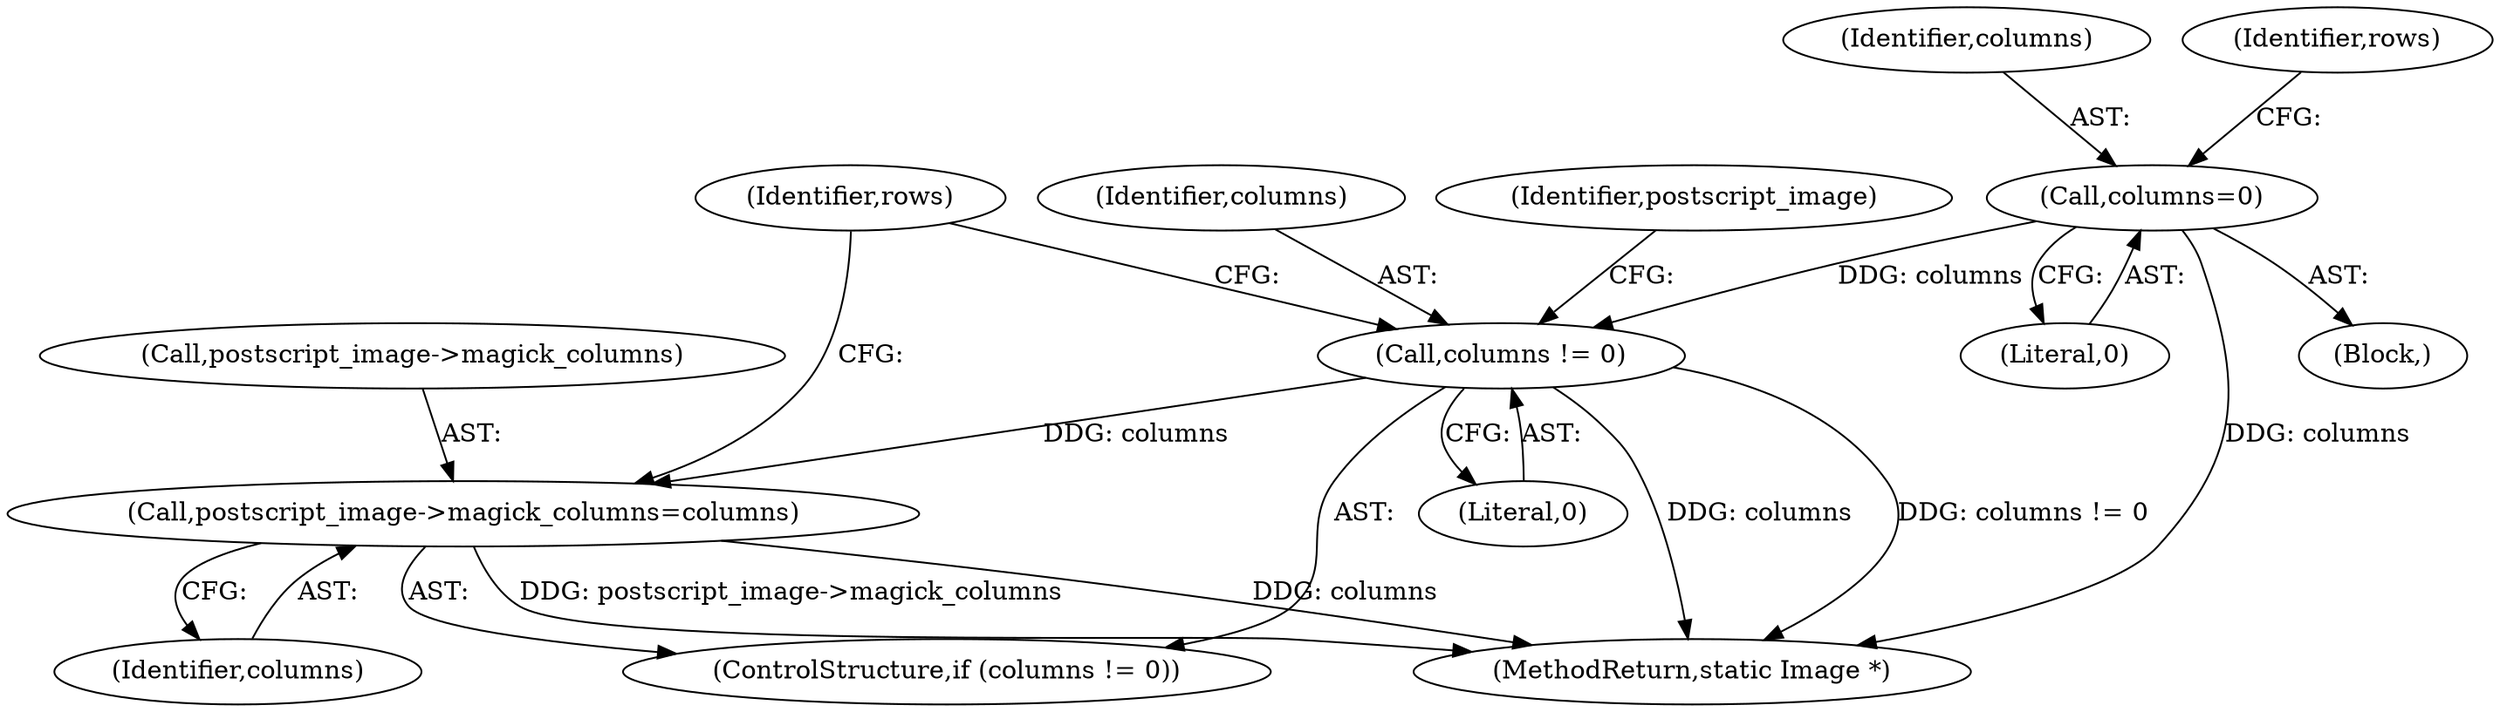 digraph "0_ImageMagick_8598a497e2d1f556a34458cf54b40ba40674734c@pointer" {
"1002182" [label="(Call,postscript_image->magick_columns=columns)"];
"1002179" [label="(Call,columns != 0)"];
"1000628" [label="(Call,columns=0)"];
"1002182" [label="(Call,postscript_image->magick_columns=columns)"];
"1000629" [label="(Identifier,columns)"];
"1002184" [label="(Identifier,postscript_image)"];
"1000119" [label="(Block,)"];
"1002260" [label="(MethodReturn,static Image *)"];
"1002189" [label="(Identifier,rows)"];
"1002180" [label="(Identifier,columns)"];
"1000628" [label="(Call,columns=0)"];
"1002181" [label="(Literal,0)"];
"1002183" [label="(Call,postscript_image->magick_columns)"];
"1002179" [label="(Call,columns != 0)"];
"1000632" [label="(Identifier,rows)"];
"1002186" [label="(Identifier,columns)"];
"1002178" [label="(ControlStructure,if (columns != 0))"];
"1000630" [label="(Literal,0)"];
"1002182" -> "1002178"  [label="AST: "];
"1002182" -> "1002186"  [label="CFG: "];
"1002183" -> "1002182"  [label="AST: "];
"1002186" -> "1002182"  [label="AST: "];
"1002189" -> "1002182"  [label="CFG: "];
"1002182" -> "1002260"  [label="DDG: postscript_image->magick_columns"];
"1002182" -> "1002260"  [label="DDG: columns"];
"1002179" -> "1002182"  [label="DDG: columns"];
"1002179" -> "1002178"  [label="AST: "];
"1002179" -> "1002181"  [label="CFG: "];
"1002180" -> "1002179"  [label="AST: "];
"1002181" -> "1002179"  [label="AST: "];
"1002184" -> "1002179"  [label="CFG: "];
"1002189" -> "1002179"  [label="CFG: "];
"1002179" -> "1002260"  [label="DDG: columns != 0"];
"1002179" -> "1002260"  [label="DDG: columns"];
"1000628" -> "1002179"  [label="DDG: columns"];
"1000628" -> "1000119"  [label="AST: "];
"1000628" -> "1000630"  [label="CFG: "];
"1000629" -> "1000628"  [label="AST: "];
"1000630" -> "1000628"  [label="AST: "];
"1000632" -> "1000628"  [label="CFG: "];
"1000628" -> "1002260"  [label="DDG: columns"];
}
